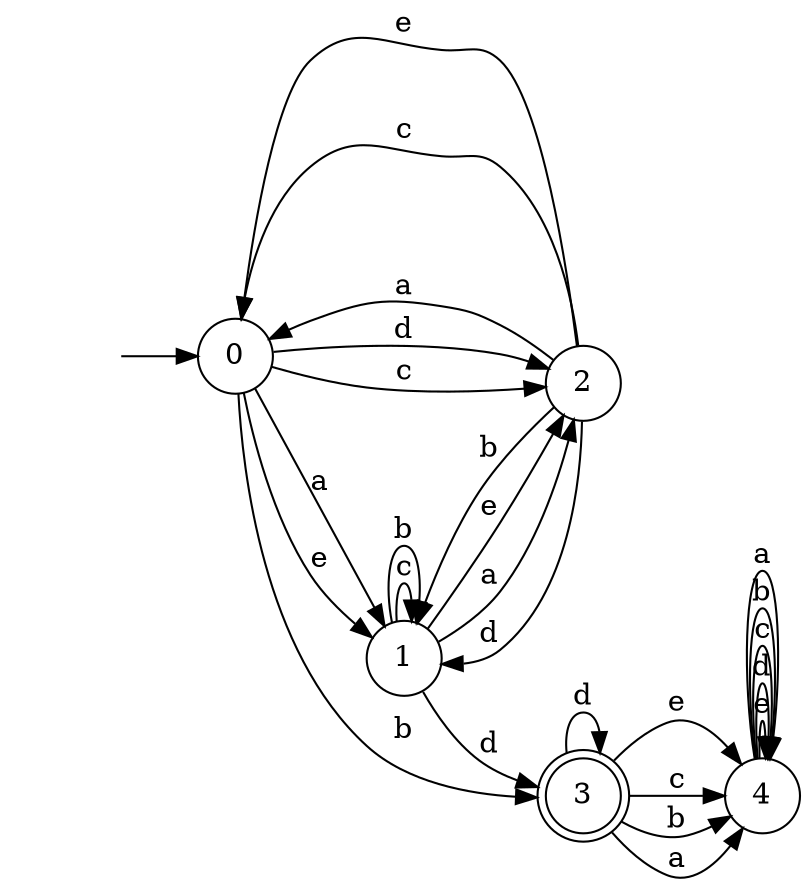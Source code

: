 digraph {
  rankdir=LR;
  0 [label="0", shape = circle];
  0 -> 1 [label="e"];
  0 -> 2 [label="d"];
  0 -> 2 [label="c"];
  0 -> 3 [label="b"];
  0 -> 1 [label="a"];
  1 [label="1", shape = circle];
  1 -> 2 [label="e"];
  1 -> 3 [label="d"];
  1 -> 1 [label="c"];
  1 -> 1 [label="b"];
  1 -> 2 [label="a"];
  2 [label="2", shape = circle];
  2 -> 0 [label="e"];
  2 -> 1 [label="d"];
  2 -> 0 [label="c"];
  2 -> 1 [label="b"];
  2 -> 0 [label="a"];
  3 [label="3", shape = doublecircle];
  3 -> 4 [label="e"];
  3 -> 3 [label="d"];
  3 -> 4 [label="c"];
  3 -> 4 [label="b"];
  3 -> 4 [label="a"];
  4 [label="4", shape = circle];
  4 -> 4 [label="e"];
  4 -> 4 [label="d"];
  4 -> 4 [label="c"];
  4 -> 4 [label="b"];
  4 -> 4 [label="a"];
  5 [label="", shape = plaintext];
  5 -> 0 [label=""];
}
